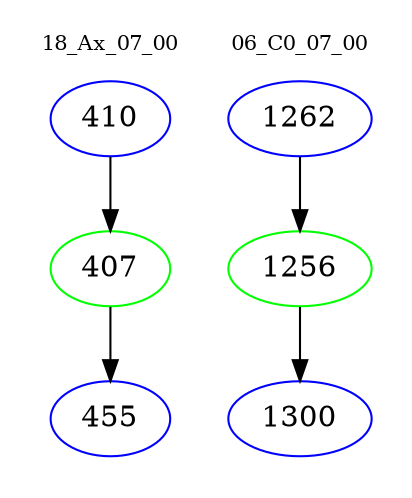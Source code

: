 digraph{
subgraph cluster_0 {
color = white
label = "18_Ax_07_00";
fontsize=10;
T0_410 [label="410", color="blue"]
T0_410 -> T0_407 [color="black"]
T0_407 [label="407", color="green"]
T0_407 -> T0_455 [color="black"]
T0_455 [label="455", color="blue"]
}
subgraph cluster_1 {
color = white
label = "06_C0_07_00";
fontsize=10;
T1_1262 [label="1262", color="blue"]
T1_1262 -> T1_1256 [color="black"]
T1_1256 [label="1256", color="green"]
T1_1256 -> T1_1300 [color="black"]
T1_1300 [label="1300", color="blue"]
}
}

